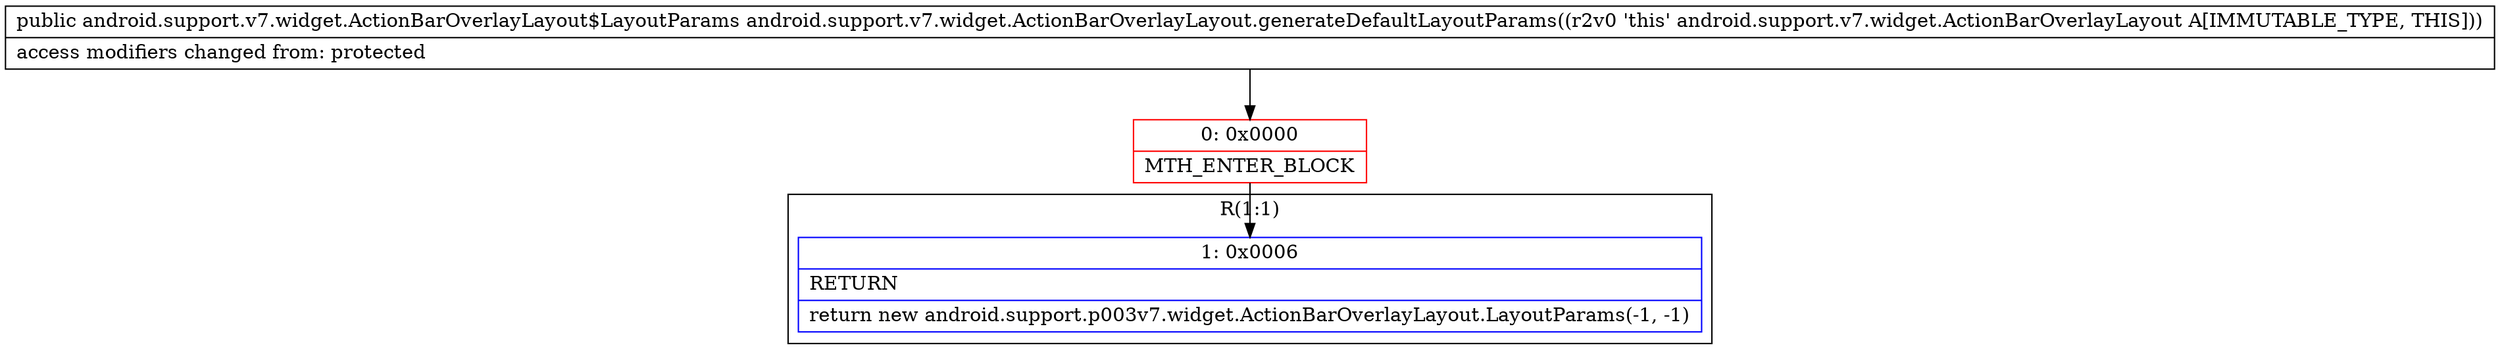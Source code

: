 digraph "CFG forandroid.support.v7.widget.ActionBarOverlayLayout.generateDefaultLayoutParams()Landroid\/support\/v7\/widget\/ActionBarOverlayLayout$LayoutParams;" {
subgraph cluster_Region_1276876569 {
label = "R(1:1)";
node [shape=record,color=blue];
Node_1 [shape=record,label="{1\:\ 0x0006|RETURN\l|return new android.support.p003v7.widget.ActionBarOverlayLayout.LayoutParams(\-1, \-1)\l}"];
}
Node_0 [shape=record,color=red,label="{0\:\ 0x0000|MTH_ENTER_BLOCK\l}"];
MethodNode[shape=record,label="{public android.support.v7.widget.ActionBarOverlayLayout$LayoutParams android.support.v7.widget.ActionBarOverlayLayout.generateDefaultLayoutParams((r2v0 'this' android.support.v7.widget.ActionBarOverlayLayout A[IMMUTABLE_TYPE, THIS]))  | access modifiers changed from: protected\l}"];
MethodNode -> Node_0;
Node_0 -> Node_1;
}

